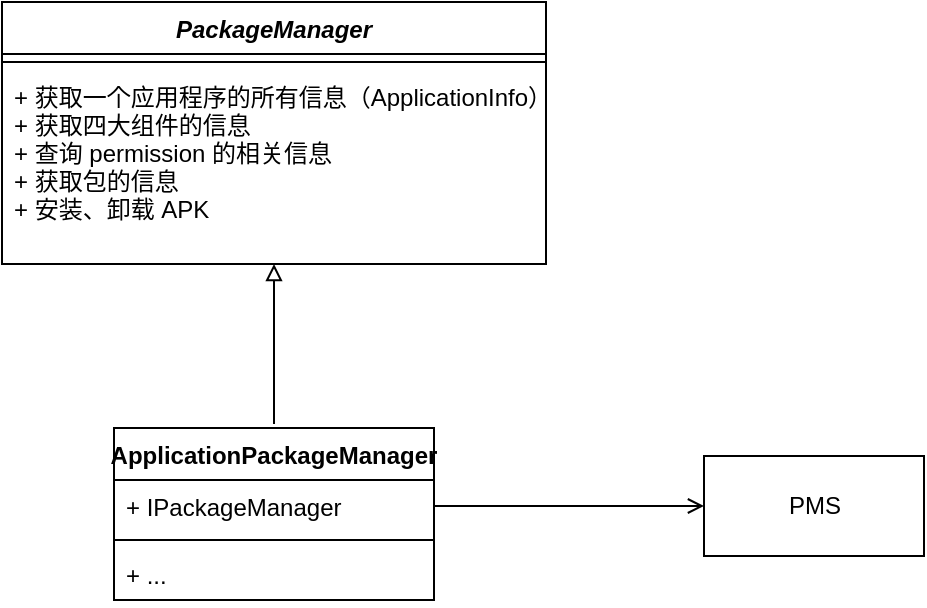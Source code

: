 <mxfile version="20.4.1" type="github">
  <diagram id="q60qZihxep97BMLtBMVm" name="第 1 页">
    <mxGraphModel dx="1422" dy="754" grid="0" gridSize="10" guides="1" tooltips="1" connect="1" arrows="1" fold="1" page="1" pageScale="1" pageWidth="827" pageHeight="1169" math="0" shadow="0">
      <root>
        <mxCell id="0" />
        <mxCell id="1" parent="0" />
        <mxCell id="LTaZwErT_vMMwNfXjec_-8" value="" style="edgeStyle=orthogonalEdgeStyle;rounded=0;orthogonalLoop=1;jettySize=auto;html=1;startArrow=block;startFill=0;endArrow=none;endFill=0;" edge="1" parent="1" source="LTaZwErT_vMMwNfXjec_-1">
          <mxGeometry relative="1" as="geometry">
            <mxPoint x="331" y="566" as="targetPoint" />
          </mxGeometry>
        </mxCell>
        <mxCell id="LTaZwErT_vMMwNfXjec_-1" value="PackageManager" style="swimlane;fontStyle=3;align=center;verticalAlign=top;childLayout=stackLayout;horizontal=1;startSize=26;horizontalStack=0;resizeParent=1;resizeParentMax=0;resizeLast=0;collapsible=1;marginBottom=0;" vertex="1" parent="1">
          <mxGeometry x="195" y="355" width="272" height="131" as="geometry" />
        </mxCell>
        <mxCell id="LTaZwErT_vMMwNfXjec_-3" value="" style="line;strokeWidth=1;fillColor=none;align=left;verticalAlign=middle;spacingTop=-1;spacingLeft=3;spacingRight=3;rotatable=0;labelPosition=right;points=[];portConstraint=eastwest;strokeColor=inherit;" vertex="1" parent="LTaZwErT_vMMwNfXjec_-1">
          <mxGeometry y="26" width="272" height="8" as="geometry" />
        </mxCell>
        <mxCell id="LTaZwErT_vMMwNfXjec_-4" value="+ 获取一个应用程序的所有信息（ApplicationInfo）&#xa;+ 获取四大组件的信息&#xa;+ 查询 permission 的相关信息&#xa;+ 获取包的信息&#xa;+ 安装、卸载 APK" style="text;strokeColor=none;fillColor=none;align=left;verticalAlign=top;spacingLeft=4;spacingRight=4;overflow=hidden;rotatable=0;points=[[0,0.5],[1,0.5]];portConstraint=eastwest;" vertex="1" parent="LTaZwErT_vMMwNfXjec_-1">
          <mxGeometry y="34" width="272" height="97" as="geometry" />
        </mxCell>
        <mxCell id="LTaZwErT_vMMwNfXjec_-10" value="ApplicationPackageManager" style="swimlane;fontStyle=1;align=center;verticalAlign=top;childLayout=stackLayout;horizontal=1;startSize=26;horizontalStack=0;resizeParent=1;resizeParentMax=0;resizeLast=0;collapsible=1;marginBottom=0;" vertex="1" parent="1">
          <mxGeometry x="251" y="568" width="160" height="86" as="geometry" />
        </mxCell>
        <mxCell id="LTaZwErT_vMMwNfXjec_-11" value="+ IPackageManager" style="text;strokeColor=none;fillColor=none;align=left;verticalAlign=top;spacingLeft=4;spacingRight=4;overflow=hidden;rotatable=0;points=[[0,0.5],[1,0.5]];portConstraint=eastwest;" vertex="1" parent="LTaZwErT_vMMwNfXjec_-10">
          <mxGeometry y="26" width="160" height="26" as="geometry" />
        </mxCell>
        <mxCell id="LTaZwErT_vMMwNfXjec_-12" value="" style="line;strokeWidth=1;fillColor=none;align=left;verticalAlign=middle;spacingTop=-1;spacingLeft=3;spacingRight=3;rotatable=0;labelPosition=right;points=[];portConstraint=eastwest;strokeColor=inherit;" vertex="1" parent="LTaZwErT_vMMwNfXjec_-10">
          <mxGeometry y="52" width="160" height="8" as="geometry" />
        </mxCell>
        <mxCell id="LTaZwErT_vMMwNfXjec_-13" value="+ ..." style="text;strokeColor=none;fillColor=none;align=left;verticalAlign=top;spacingLeft=4;spacingRight=4;overflow=hidden;rotatable=0;points=[[0,0.5],[1,0.5]];portConstraint=eastwest;" vertex="1" parent="LTaZwErT_vMMwNfXjec_-10">
          <mxGeometry y="60" width="160" height="26" as="geometry" />
        </mxCell>
        <mxCell id="LTaZwErT_vMMwNfXjec_-18" value="PMS" style="html=1;" vertex="1" parent="1">
          <mxGeometry x="546" y="582" width="110" height="50" as="geometry" />
        </mxCell>
        <mxCell id="LTaZwErT_vMMwNfXjec_-19" style="edgeStyle=orthogonalEdgeStyle;rounded=0;orthogonalLoop=1;jettySize=auto;html=1;exitX=1;exitY=0.5;exitDx=0;exitDy=0;startArrow=none;startFill=0;endArrow=open;endFill=0;" edge="1" parent="1" source="LTaZwErT_vMMwNfXjec_-11" target="LTaZwErT_vMMwNfXjec_-18">
          <mxGeometry relative="1" as="geometry" />
        </mxCell>
      </root>
    </mxGraphModel>
  </diagram>
</mxfile>
